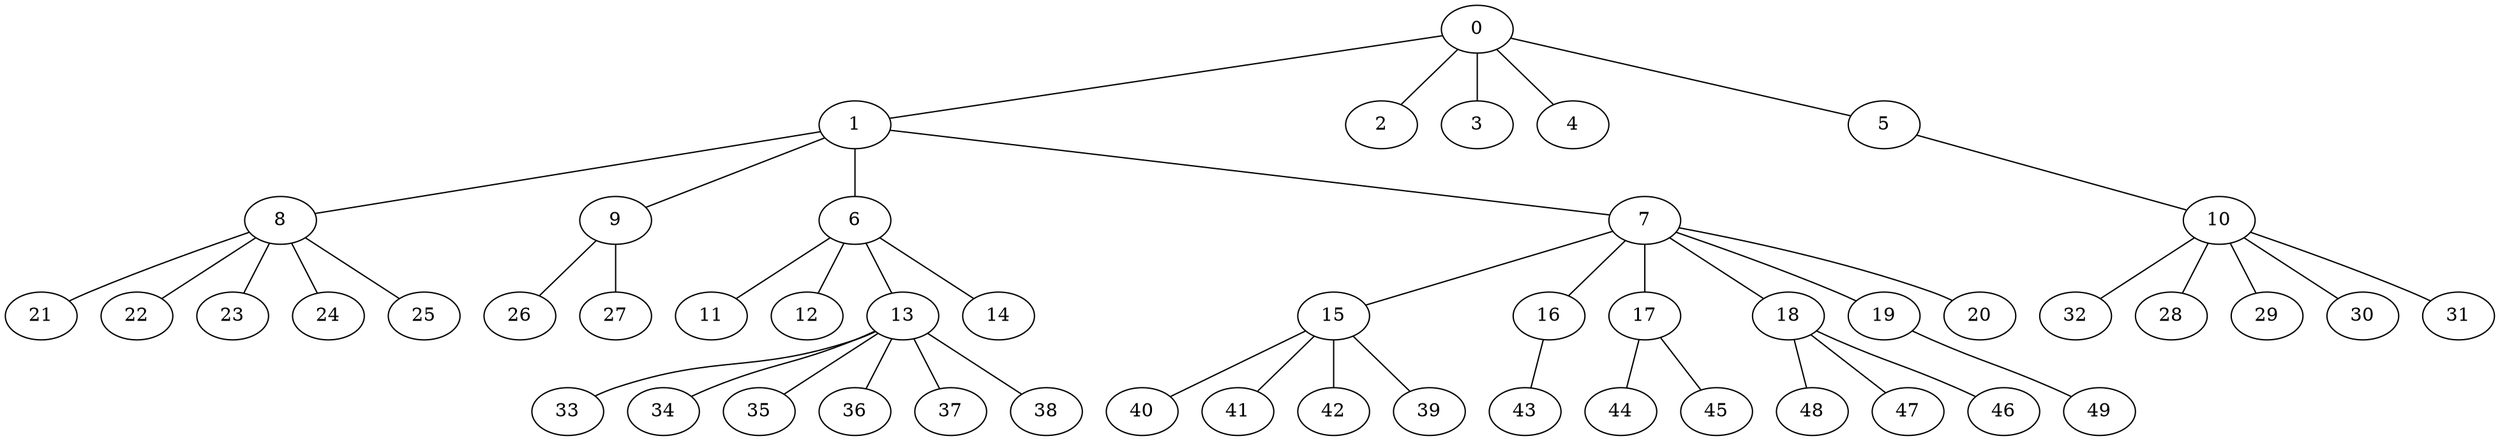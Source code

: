 
graph graphname {
    0 -- 1
0 -- 2
0 -- 3
0 -- 4
0 -- 5
1 -- 8
1 -- 9
1 -- 6
1 -- 7
5 -- 10
6 -- 11
6 -- 12
6 -- 13
6 -- 14
7 -- 15
7 -- 16
7 -- 17
7 -- 18
7 -- 19
7 -- 20
8 -- 21
8 -- 22
8 -- 23
8 -- 24
8 -- 25
9 -- 26
9 -- 27
10 -- 32
10 -- 28
10 -- 29
10 -- 30
10 -- 31
13 -- 33
13 -- 34
13 -- 35
13 -- 36
13 -- 37
13 -- 38
15 -- 40
15 -- 41
15 -- 42
15 -- 39
16 -- 43
17 -- 44
17 -- 45
18 -- 48
18 -- 47
18 -- 46
19 -- 49

}

